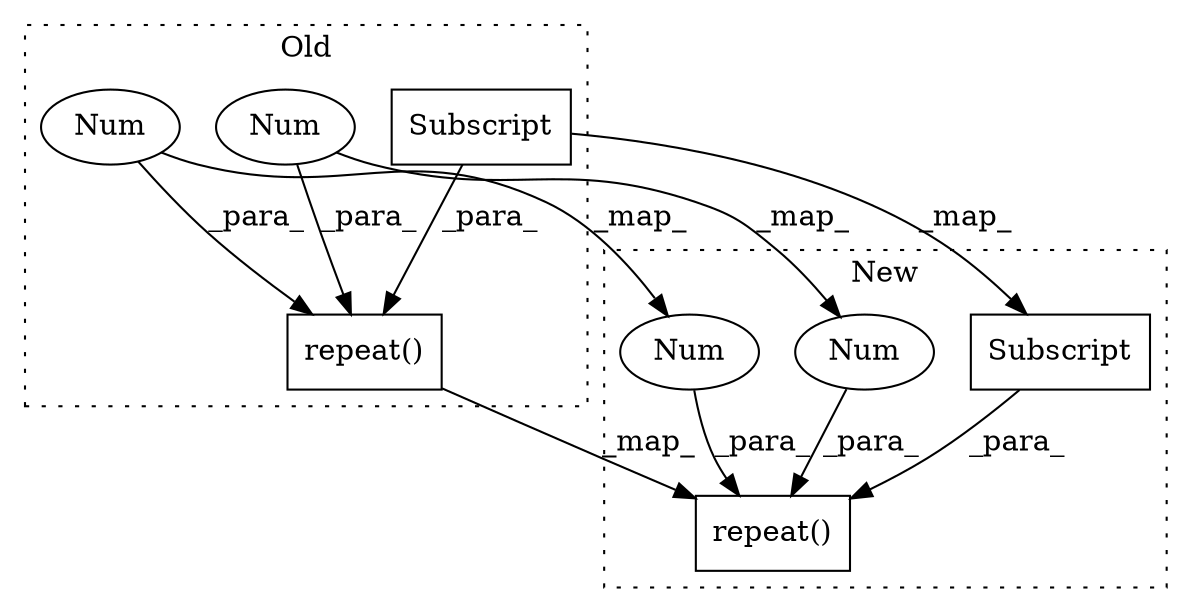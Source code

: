 digraph G {
subgraph cluster0 {
1 [label="repeat()" a="75" s="3328,3385" l="33,1" shape="box"];
3 [label="Num" a="76" s="3378" l="1" shape="ellipse"];
5 [label="Num" a="76" s="3381" l="1" shape="ellipse"];
8 [label="Subscript" a="63" s="3361,0" l="15,0" shape="box"];
label = "Old";
style="dotted";
}
subgraph cluster1 {
2 [label="repeat()" a="75" s="3756,3813" l="33,1" shape="box"];
4 [label="Num" a="76" s="3806" l="1" shape="ellipse"];
6 [label="Num" a="76" s="3809" l="1" shape="ellipse"];
7 [label="Subscript" a="63" s="3789,0" l="15,0" shape="box"];
label = "New";
style="dotted";
}
1 -> 2 [label="_map_"];
3 -> 4 [label="_map_"];
3 -> 1 [label="_para_"];
4 -> 2 [label="_para_"];
5 -> 6 [label="_map_"];
5 -> 1 [label="_para_"];
6 -> 2 [label="_para_"];
7 -> 2 [label="_para_"];
8 -> 1 [label="_para_"];
8 -> 7 [label="_map_"];
}